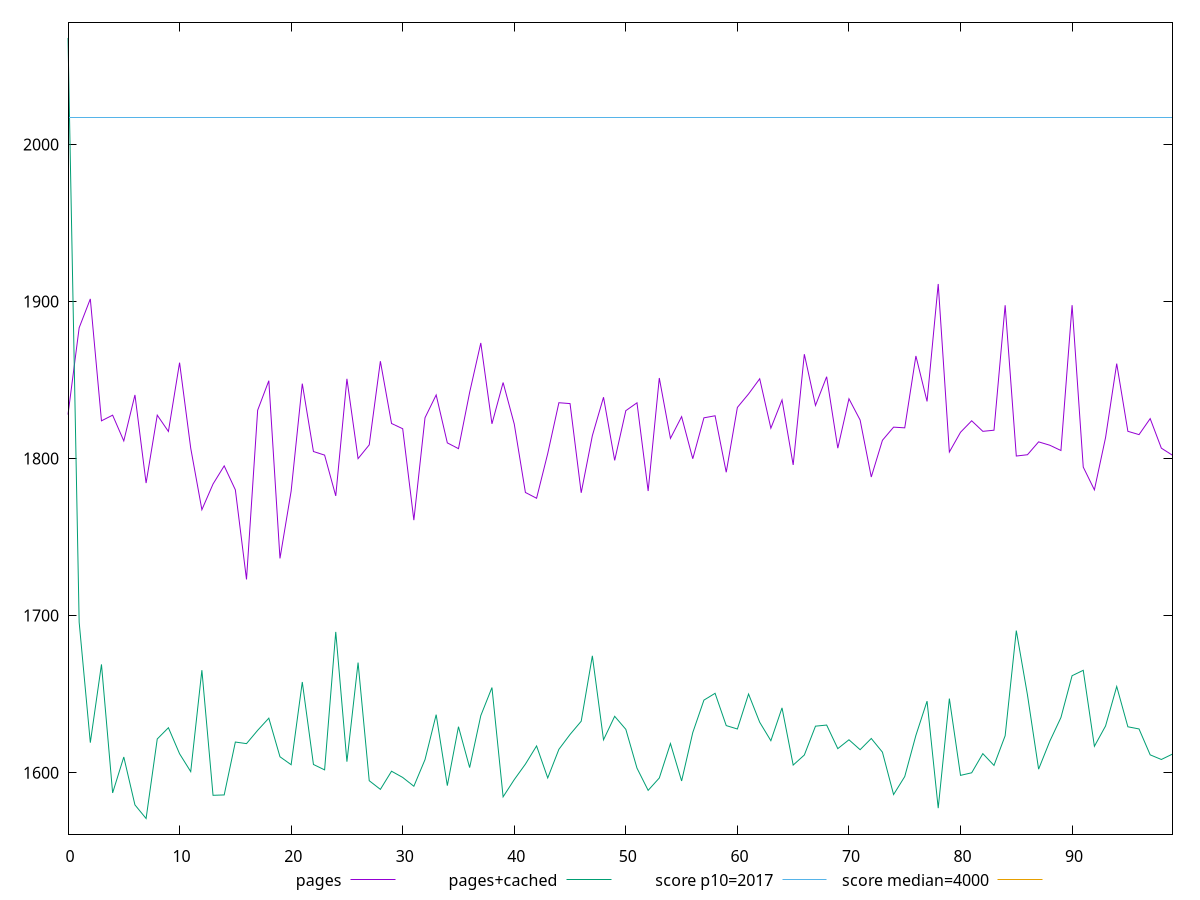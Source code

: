 reset

$pages <<EOF
0 1828.0120000000015
1 1883.2720000000006
2 1901.6600000000037
3 1824.0240000000017
4 1827.6320000000019
5 1811.2400000000025
6 1840.512000000004
7 1784.3960000000036
8 1827.640000000003
9 1817.2560000000049
10 1861.072000000002
11 1806.6120000000026
12 1767.4280000000028
13 1783.7960000000026
14 1795.3400000000022
15 1780.0840000000019
16 1723.044000000001
17 1830.7720000000036
18 1849.5680000000011
19 1736.4240000000025
20 1779.240000000003
21 1847.704000000003
22 1804.472000000002
23 1802.2040000000025
24 1776.2200000000016
25 1850.7760000000014
26 1799.9560000000033
27 1808.7280000000014
28 1861.9840000000015
29 1822.336000000003
30 1818.9920000000022
31 1760.804000000002
32 1825.9920000000036
33 1840.5000000000016
34 1809.992
35 1806.3040000000037
36 1842.1240000000012
37 1873.616000000003
38 1822.1040000000025
39 1848.4000000000021
40 1821.956000000003
41 1778.404000000002
42 1774.724000000005
43 1803.2160000000015
44 1835.5560000000012
45 1835.0000000000036
46 1778.2160000000026
47 1814.580000000003
48 1839.0560000000005
49 1798.8320000000033
50 1830.508000000003
51 1835.5000000000014
52 1779.3360000000032
53 1851.2800000000022
54 1812.8480000000025
55 1826.6920000000018
56 1799.8800000000035
57 1825.936000000002
58 1827.2440000000033
59 1791.268000000002
60 1832.568000000002
61 1841.1360000000032
62 1850.796000000002
63 1819.3240000000026
64 1837.3360000000023
65 1795.944000000003
66 1866.4560000000015
67 1833.828000000004
68 1852.112
69 1806.6040000000025
70 1838.0760000000018
71 1824.5480000000023
72 1788.2600000000032
73 1811.6320000000007
74 1820.0080000000016
75 1819.5600000000024
76 1865.3360000000014
77 1836.3760000000038
78 1911.156000000001
79 1804.1640000000018
80 1816.748000000002
81 1824.0560000000012
82 1817.336000000002
83 1818.0480000000011
84 1897.616000000003
85 1801.6120000000017
86 1802.4400000000019
87 1810.6360000000016
88 1808.4920000000016
89 1805.132000000003
90 1897.6640000000011
91 1794.5760000000018
92 1780.076000000003
93 1813.3720000000026
94 1860.440000000002
95 1817.3520000000012
96 1815.2480000000014
97 1825.4360000000029
98 1806.6280000000024
99 1802.1000000000024
EOF

$pagesCached <<EOF
0 2067.8520000000026
1 1695.7800000000027
2 1619.1040000000023
3 1668.9240000000027
4 1587.0920000000021
5 1609.9640000000002
6 1579.4600000000005
7 1570.7960000000007
8 1621.444
9 1628.6119999999999
10 1612.0280000000014
11 1600.652
12 1665.256000000001
13 1585.5760000000002
14 1585.8119999999988
15 1619.4920000000004
16 1618.4880000000007
17 1626.9560000000035
18 1634.6960000000013
19 1610.1159999999988
20 1605.0440000000003
21 1657.704000000001
22 1605.204000000001
23 1601.7760000000005
24 1689.628000000001
25 1606.9759999999992
26 1670.0800000000004
27 1594.876000000001
28 1589.356
29 1600.9160000000031
30 1596.9519999999995
31 1591.3400000000008
32 1608.3199999999988
33 1636.9280000000008
34 1591.7360000000008
35 1629.2600000000007
36 1603.2280000000003
37 1636.2960000000005
38 1654.1920000000011
39 1584.600000000001
40 1595.5680000000004
41 1605.4440000000009
42 1617.008
43 1596.6359999999986
44 1614.8560000000014
45 1624.324
46 1632.7439999999997
47 1674.3880000000004
48 1620.899999999998
49 1635.8760000000025
50 1627.58
51 1602.8800000000006
52 1588.724000000001
53 1596.6040000000019
54 1618.5359999999996
55 1594.7079999999994
56 1625.5200000000002
57 1646.1880000000008
58 1650.5240000000013
59 1629.9640000000009
60 1627.8040000000012
61 1650.071999999999
62 1632.08
63 1620.340000000001
64 1641.2520000000018
65 1604.8319999999999
66 1611.2279999999994
67 1629.6040000000007
68 1630.3079999999998
69 1615.2960000000007
70 1620.9359999999995
71 1614.6160000000007
72 1621.7680000000012
73 1613.0560000000012
74 1586.0559999999996
75 1597.5199999999995
76 1623.7360000000008
77 1645.5439999999994
78 1577.4079999999985
79 1647.1719999999991
80 1598.2719999999988
81 1599.92
82 1612.112
83 1604.6120000000005
84 1623.5079999999998
85 1690.4520000000002
86 1649.5000000000014
87 1602.228
88 1619.9840000000015
89 1635.1159999999995
90 1661.748
91 1665.1679999999988
92 1616.7880000000007
93 1629.72
94 1654.8680000000002
95 1629.2079999999994
96 1627.8359999999993
97 1611.3400000000006
98 1608.3880000000004
99 1611.8280000000002
EOF

set key outside below
set xrange [0:99]
set yrange [1560.8548800000008:2077.7931200000025]
set trange [1560.8548800000008:2077.7931200000025]
set terminal svg size 640, 520 enhanced background rgb 'white'
set output "report_00018_2021-02-10T15-25-16.877Z/mainthread-work-breakdown/comparison/line/0_vs_1.svg"

plot $pages title "pages" with line, \
     $pagesCached title "pages+cached" with line, \
     2017 title "score p10=2017", \
     4000 title "score median=4000"

reset

